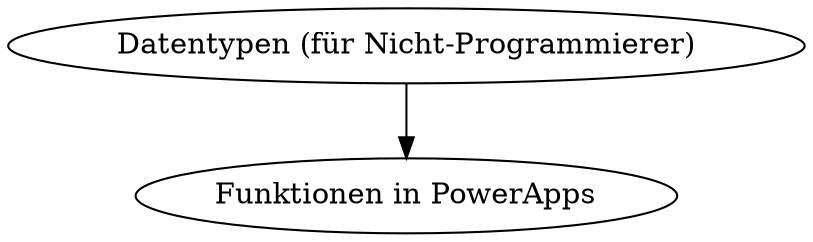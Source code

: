 // Mind Map for Scrum Master Certification
digraph ScrumMasterCertification {
	"Datentypen (für Nicht-Programmierer)"
	"Funktionen in PowerApps"
	"Datentypen (für Nicht-Programmierer)" -> "Funktionen in PowerApps"
}
